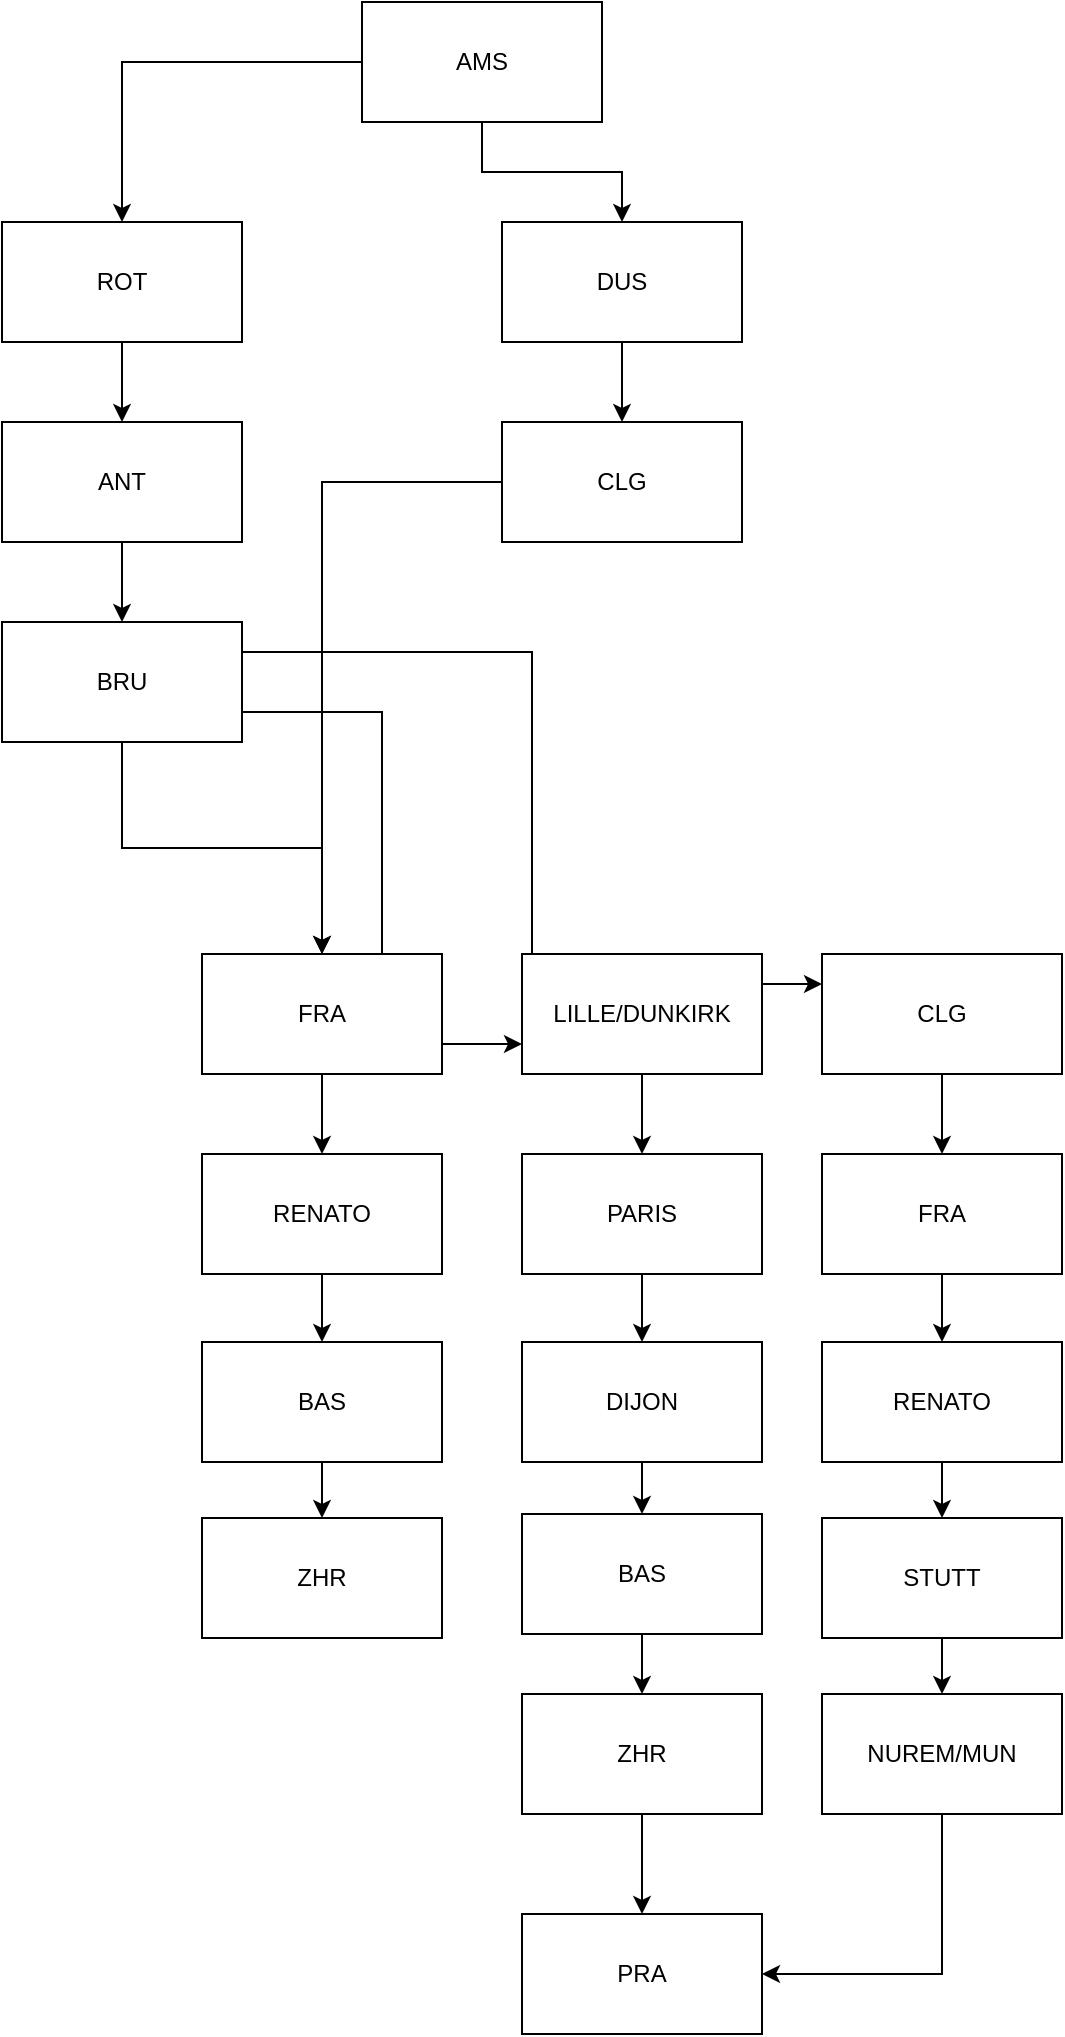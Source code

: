 <mxfile version="10.8.4" type="github"><diagram id="Gnczbxt0dNgWvgsRPKLE" name="Page-1"><mxGraphModel dx="1680" dy="888" grid="1" gridSize="10" guides="1" tooltips="1" connect="1" arrows="1" fold="1" page="1" pageScale="1" pageWidth="827" pageHeight="1169" math="0" shadow="0"><root><mxCell id="0"/><mxCell id="1" parent="0"/><mxCell id="Kw9042X0EtSugUXNVwRz-13" style="edgeStyle=orthogonalEdgeStyle;rounded=0;orthogonalLoop=1;jettySize=auto;html=1;entryX=0.5;entryY=0;entryDx=0;entryDy=0;" edge="1" parent="1" source="Kw9042X0EtSugUXNVwRz-1" target="Kw9042X0EtSugUXNVwRz-2"><mxGeometry relative="1" as="geometry"/></mxCell><mxCell id="Kw9042X0EtSugUXNVwRz-16" style="edgeStyle=orthogonalEdgeStyle;rounded=0;orthogonalLoop=1;jettySize=auto;html=1;entryX=0.5;entryY=0;entryDx=0;entryDy=0;" edge="1" parent="1" source="Kw9042X0EtSugUXNVwRz-1" target="Kw9042X0EtSugUXNVwRz-6"><mxGeometry relative="1" as="geometry"/></mxCell><mxCell id="Kw9042X0EtSugUXNVwRz-1" value="AMS" style="rounded=0;whiteSpace=wrap;html=1;" vertex="1" parent="1"><mxGeometry x="270" y="20" width="120" height="60" as="geometry"/></mxCell><mxCell id="Kw9042X0EtSugUXNVwRz-14" style="edgeStyle=orthogonalEdgeStyle;rounded=0;orthogonalLoop=1;jettySize=auto;html=1;exitX=0.5;exitY=1;exitDx=0;exitDy=0;entryX=0.5;entryY=0;entryDx=0;entryDy=0;" edge="1" parent="1" source="Kw9042X0EtSugUXNVwRz-2" target="Kw9042X0EtSugUXNVwRz-3"><mxGeometry relative="1" as="geometry"/></mxCell><mxCell id="Kw9042X0EtSugUXNVwRz-2" value="ROT" style="rounded=0;whiteSpace=wrap;html=1;" vertex="1" parent="1"><mxGeometry x="90" y="130" width="120" height="60" as="geometry"/></mxCell><mxCell id="Kw9042X0EtSugUXNVwRz-15" value="" style="edgeStyle=orthogonalEdgeStyle;rounded=0;orthogonalLoop=1;jettySize=auto;html=1;" edge="1" parent="1" source="Kw9042X0EtSugUXNVwRz-3" target="Kw9042X0EtSugUXNVwRz-4"><mxGeometry relative="1" as="geometry"/></mxCell><mxCell id="Kw9042X0EtSugUXNVwRz-3" value="ANT" style="rounded=0;whiteSpace=wrap;html=1;" vertex="1" parent="1"><mxGeometry x="90" y="230" width="120" height="60" as="geometry"/></mxCell><mxCell id="Kw9042X0EtSugUXNVwRz-24" value="" style="edgeStyle=orthogonalEdgeStyle;rounded=0;orthogonalLoop=1;jettySize=auto;html=1;" edge="1" parent="1" source="Kw9042X0EtSugUXNVwRz-4" target="Kw9042X0EtSugUXNVwRz-8"><mxGeometry relative="1" as="geometry"/></mxCell><mxCell id="Kw9042X0EtSugUXNVwRz-25" style="edgeStyle=orthogonalEdgeStyle;rounded=0;orthogonalLoop=1;jettySize=auto;html=1;exitX=1;exitY=0.75;exitDx=0;exitDy=0;entryX=0;entryY=0.75;entryDx=0;entryDy=0;" edge="1" parent="1" source="Kw9042X0EtSugUXNVwRz-4" target="Kw9042X0EtSugUXNVwRz-12"><mxGeometry relative="1" as="geometry"/></mxCell><mxCell id="Kw9042X0EtSugUXNVwRz-35" style="edgeStyle=orthogonalEdgeStyle;rounded=0;orthogonalLoop=1;jettySize=auto;html=1;exitX=1;exitY=0.25;exitDx=0;exitDy=0;entryX=0;entryY=0.25;entryDx=0;entryDy=0;" edge="1" parent="1" source="Kw9042X0EtSugUXNVwRz-4" target="Kw9042X0EtSugUXNVwRz-34"><mxGeometry relative="1" as="geometry"/></mxCell><mxCell id="Kw9042X0EtSugUXNVwRz-4" value="BRU" style="rounded=0;whiteSpace=wrap;html=1;" vertex="1" parent="1"><mxGeometry x="90" y="330" width="120" height="60" as="geometry"/></mxCell><mxCell id="Kw9042X0EtSugUXNVwRz-17" value="" style="edgeStyle=orthogonalEdgeStyle;rounded=0;orthogonalLoop=1;jettySize=auto;html=1;" edge="1" parent="1" source="Kw9042X0EtSugUXNVwRz-6" target="Kw9042X0EtSugUXNVwRz-7"><mxGeometry relative="1" as="geometry"/></mxCell><mxCell id="Kw9042X0EtSugUXNVwRz-6" value="DUS" style="rounded=0;whiteSpace=wrap;html=1;" vertex="1" parent="1"><mxGeometry x="340" y="130" width="120" height="60" as="geometry"/></mxCell><mxCell id="Kw9042X0EtSugUXNVwRz-18" value="" style="edgeStyle=orthogonalEdgeStyle;rounded=0;orthogonalLoop=1;jettySize=auto;html=1;" edge="1" parent="1" source="Kw9042X0EtSugUXNVwRz-7" target="Kw9042X0EtSugUXNVwRz-8"><mxGeometry relative="1" as="geometry"/></mxCell><mxCell id="Kw9042X0EtSugUXNVwRz-7" value="CLG" style="rounded=0;whiteSpace=wrap;html=1;" vertex="1" parent="1"><mxGeometry x="340" y="230" width="120" height="60" as="geometry"/></mxCell><mxCell id="Kw9042X0EtSugUXNVwRz-19" value="" style="edgeStyle=orthogonalEdgeStyle;rounded=0;orthogonalLoop=1;jettySize=auto;html=1;" edge="1" parent="1" source="Kw9042X0EtSugUXNVwRz-8" target="Kw9042X0EtSugUXNVwRz-9"><mxGeometry relative="1" as="geometry"/></mxCell><mxCell id="Kw9042X0EtSugUXNVwRz-8" value="FRA" style="rounded=0;whiteSpace=wrap;html=1;" vertex="1" parent="1"><mxGeometry x="190" y="496" width="120" height="60" as="geometry"/></mxCell><mxCell id="Kw9042X0EtSugUXNVwRz-20" value="" style="edgeStyle=orthogonalEdgeStyle;rounded=0;orthogonalLoop=1;jettySize=auto;html=1;" edge="1" parent="1" source="Kw9042X0EtSugUXNVwRz-9" target="Kw9042X0EtSugUXNVwRz-10"><mxGeometry relative="1" as="geometry"/></mxCell><mxCell id="Kw9042X0EtSugUXNVwRz-9" value="RENATO" style="rounded=0;whiteSpace=wrap;html=1;" vertex="1" parent="1"><mxGeometry x="190" y="596" width="120" height="60" as="geometry"/></mxCell><mxCell id="Kw9042X0EtSugUXNVwRz-21" value="" style="edgeStyle=orthogonalEdgeStyle;rounded=0;orthogonalLoop=1;jettySize=auto;html=1;" edge="1" parent="1" source="Kw9042X0EtSugUXNVwRz-10" target="Kw9042X0EtSugUXNVwRz-11"><mxGeometry relative="1" as="geometry"/></mxCell><mxCell id="Kw9042X0EtSugUXNVwRz-10" value="BAS" style="rounded=0;whiteSpace=wrap;html=1;" vertex="1" parent="1"><mxGeometry x="190" y="690" width="120" height="60" as="geometry"/></mxCell><mxCell id="Kw9042X0EtSugUXNVwRz-11" value="ZHR" style="rounded=0;whiteSpace=wrap;html=1;" vertex="1" parent="1"><mxGeometry x="190" y="778" width="120" height="60" as="geometry"/></mxCell><mxCell id="Kw9042X0EtSugUXNVwRz-27" value="" style="edgeStyle=orthogonalEdgeStyle;rounded=0;orthogonalLoop=1;jettySize=auto;html=1;" edge="1" parent="1" source="Kw9042X0EtSugUXNVwRz-12" target="Kw9042X0EtSugUXNVwRz-26"><mxGeometry relative="1" as="geometry"/></mxCell><mxCell id="Kw9042X0EtSugUXNVwRz-12" value="LILLE/DUNKIRK" style="rounded=0;whiteSpace=wrap;html=1;" vertex="1" parent="1"><mxGeometry x="350" y="496" width="120" height="60" as="geometry"/></mxCell><mxCell id="Kw9042X0EtSugUXNVwRz-44" value="" style="edgeStyle=orthogonalEdgeStyle;rounded=0;orthogonalLoop=1;jettySize=auto;html=1;" edge="1" parent="1" source="Kw9042X0EtSugUXNVwRz-26" target="Kw9042X0EtSugUXNVwRz-28"><mxGeometry relative="1" as="geometry"/></mxCell><mxCell id="Kw9042X0EtSugUXNVwRz-26" value="PARIS" style="rounded=0;whiteSpace=wrap;html=1;" vertex="1" parent="1"><mxGeometry x="350" y="596" width="120" height="60" as="geometry"/></mxCell><mxCell id="Kw9042X0EtSugUXNVwRz-45" value="" style="edgeStyle=orthogonalEdgeStyle;rounded=0;orthogonalLoop=1;jettySize=auto;html=1;" edge="1" parent="1" source="Kw9042X0EtSugUXNVwRz-28" target="Kw9042X0EtSugUXNVwRz-31"><mxGeometry relative="1" as="geometry"/></mxCell><mxCell id="Kw9042X0EtSugUXNVwRz-28" value="DIJON" style="rounded=0;whiteSpace=wrap;html=1;" vertex="1" parent="1"><mxGeometry x="350" y="690" width="120" height="60" as="geometry"/></mxCell><mxCell id="Kw9042X0EtSugUXNVwRz-46" value="" style="edgeStyle=orthogonalEdgeStyle;rounded=0;orthogonalLoop=1;jettySize=auto;html=1;" edge="1" parent="1" source="Kw9042X0EtSugUXNVwRz-31" target="Kw9042X0EtSugUXNVwRz-33"><mxGeometry relative="1" as="geometry"/></mxCell><mxCell id="Kw9042X0EtSugUXNVwRz-31" value="BAS" style="rounded=0;whiteSpace=wrap;html=1;" vertex="1" parent="1"><mxGeometry x="350" y="776" width="120" height="60" as="geometry"/></mxCell><mxCell id="Kw9042X0EtSugUXNVwRz-43" value="" style="edgeStyle=orthogonalEdgeStyle;rounded=0;orthogonalLoop=1;jettySize=auto;html=1;" edge="1" parent="1" source="Kw9042X0EtSugUXNVwRz-33" target="Kw9042X0EtSugUXNVwRz-41"><mxGeometry relative="1" as="geometry"/></mxCell><mxCell id="Kw9042X0EtSugUXNVwRz-33" value="ZHR" style="rounded=0;whiteSpace=wrap;html=1;" vertex="1" parent="1"><mxGeometry x="350" y="866" width="120" height="60" as="geometry"/></mxCell><mxCell id="Kw9042X0EtSugUXNVwRz-47" value="" style="edgeStyle=orthogonalEdgeStyle;rounded=0;orthogonalLoop=1;jettySize=auto;html=1;" edge="1" parent="1" source="Kw9042X0EtSugUXNVwRz-34" target="Kw9042X0EtSugUXNVwRz-36"><mxGeometry relative="1" as="geometry"/></mxCell><mxCell id="Kw9042X0EtSugUXNVwRz-34" value="CLG&lt;br&gt;" style="rounded=0;whiteSpace=wrap;html=1;" vertex="1" parent="1"><mxGeometry x="500" y="496" width="120" height="60" as="geometry"/></mxCell><mxCell id="Kw9042X0EtSugUXNVwRz-48" value="" style="edgeStyle=orthogonalEdgeStyle;rounded=0;orthogonalLoop=1;jettySize=auto;html=1;" edge="1" parent="1" source="Kw9042X0EtSugUXNVwRz-36" target="Kw9042X0EtSugUXNVwRz-38"><mxGeometry relative="1" as="geometry"/></mxCell><mxCell id="Kw9042X0EtSugUXNVwRz-36" value="FRA&lt;br&gt;" style="rounded=0;whiteSpace=wrap;html=1;" vertex="1" parent="1"><mxGeometry x="500" y="596" width="120" height="60" as="geometry"/></mxCell><mxCell id="Kw9042X0EtSugUXNVwRz-49" value="" style="edgeStyle=orthogonalEdgeStyle;rounded=0;orthogonalLoop=1;jettySize=auto;html=1;" edge="1" parent="1" source="Kw9042X0EtSugUXNVwRz-38" target="Kw9042X0EtSugUXNVwRz-39"><mxGeometry relative="1" as="geometry"/></mxCell><mxCell id="Kw9042X0EtSugUXNVwRz-38" value="RENATO&lt;br&gt;" style="rounded=0;whiteSpace=wrap;html=1;" vertex="1" parent="1"><mxGeometry x="500" y="690" width="120" height="60" as="geometry"/></mxCell><mxCell id="Kw9042X0EtSugUXNVwRz-50" value="" style="edgeStyle=orthogonalEdgeStyle;rounded=0;orthogonalLoop=1;jettySize=auto;html=1;" edge="1" parent="1" source="Kw9042X0EtSugUXNVwRz-39" target="Kw9042X0EtSugUXNVwRz-40"><mxGeometry relative="1" as="geometry"/></mxCell><mxCell id="Kw9042X0EtSugUXNVwRz-39" value="STUTT" style="rounded=0;whiteSpace=wrap;html=1;" vertex="1" parent="1"><mxGeometry x="500" y="778" width="120" height="60" as="geometry"/></mxCell><mxCell id="Kw9042X0EtSugUXNVwRz-53" style="edgeStyle=orthogonalEdgeStyle;rounded=0;orthogonalLoop=1;jettySize=auto;html=1;exitX=0.5;exitY=1;exitDx=0;exitDy=0;entryX=1;entryY=0.5;entryDx=0;entryDy=0;" edge="1" parent="1" source="Kw9042X0EtSugUXNVwRz-40" target="Kw9042X0EtSugUXNVwRz-41"><mxGeometry relative="1" as="geometry"/></mxCell><mxCell id="Kw9042X0EtSugUXNVwRz-40" value="NUREM/MUN&lt;br&gt;" style="rounded=0;whiteSpace=wrap;html=1;" vertex="1" parent="1"><mxGeometry x="500" y="866" width="120" height="60" as="geometry"/></mxCell><mxCell id="Kw9042X0EtSugUXNVwRz-41" value="PRA&lt;br&gt;" style="rounded=0;whiteSpace=wrap;html=1;" vertex="1" parent="1"><mxGeometry x="350" y="976" width="120" height="60" as="geometry"/></mxCell></root></mxGraphModel></diagram></mxfile>